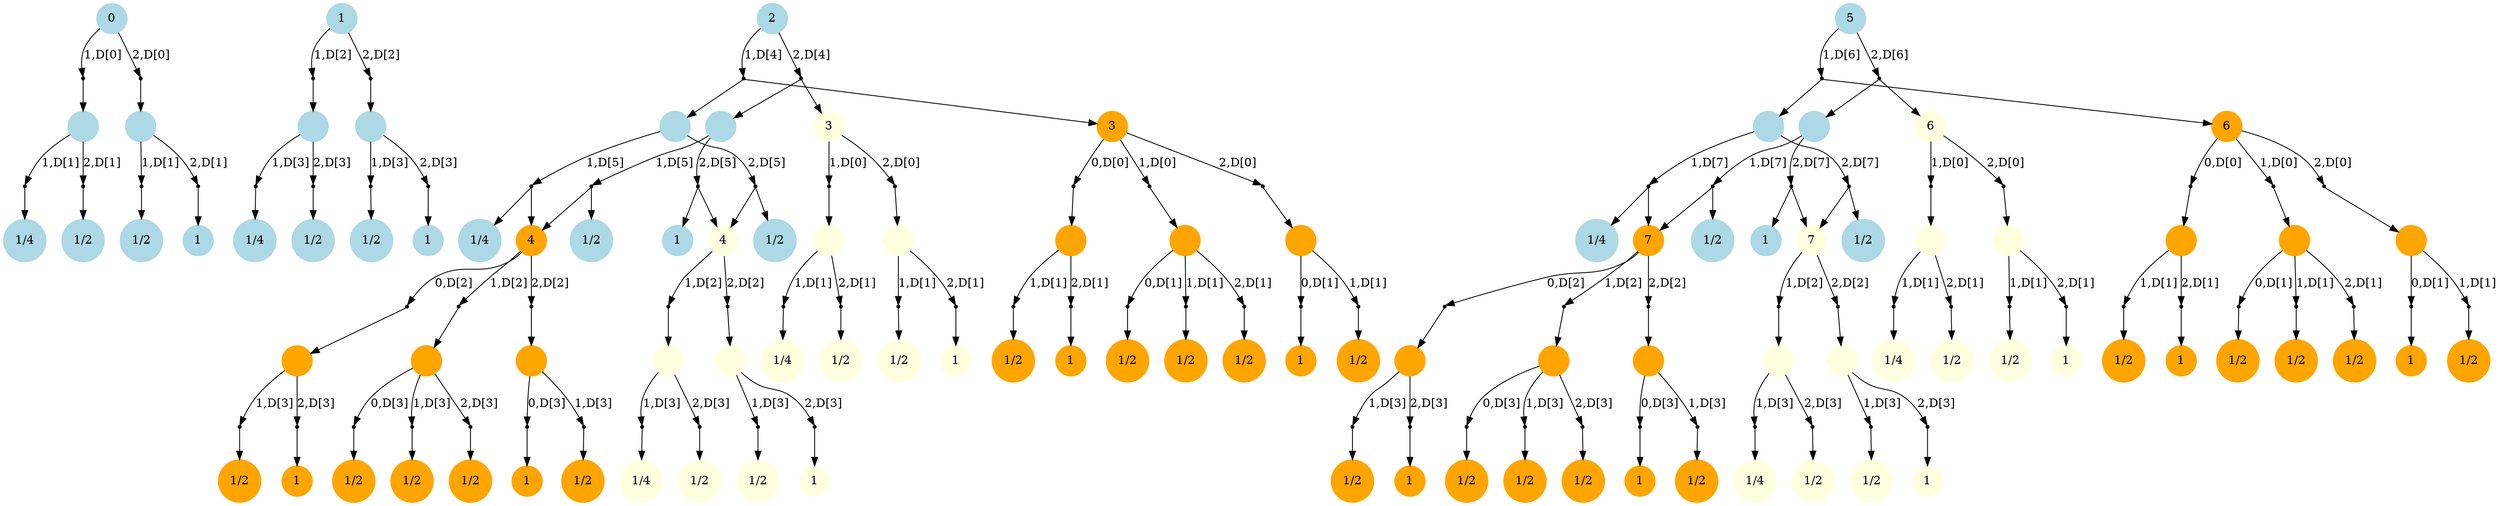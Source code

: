 // Pedigree Computation
digraph {
	subgraph n {
	color=lightgrey
		node [color=lightblue shape=circle style=filled]
		"0_A" [label=0]
		"0_B" [label=""]
		"0_C" [label=""]
		"0_D" [label="1/4"]
		"0_E" [label="1/2"]
		"0_F" [label="1/2"]
		"0_G" [label=1]
		node [color=black shape=point]
		"0_1*" [label=""]
		"0_2*" [label=""]
		"0_11" [label=""]
		"0_12" [label=""]
		"0_21" [label=""]
		"0_22" [label=""]
			"0_A" -> "0_1*" [label="1,D[0]"]
			"0_1*" -> "0_B"
			"0_A" -> "0_2*" [label="2,D[0]"]
			"0_2*" -> "0_C"
			"0_B" -> "0_11" [label="1,D[1]"]
			"0_11" -> "0_D"
			"0_B" -> "0_12" [label="2,D[1]"]
			"0_12" -> "0_E"
			"0_C" -> "0_21" [label="1,D[1]"]
			"0_21" -> "0_F"
			"0_C" -> "0_22" [label="2,D[1]"]
			"0_22" -> "0_G"
	}
	subgraph n {
	color=lightgrey
		node [color=lightblue shape=circle style=filled]
		"1_A" [label=1]
		"1_B" [label=""]
		"1_C" [label=""]
		"1_D" [label="1/4"]
		"1_E" [label="1/2"]
		"1_F" [label="1/2"]
		"1_G" [label=1]
		node [color=black shape=point]
		"1_1*" [label=""]
		"1_2*" [label=""]
		"1_11" [label=""]
		"1_12" [label=""]
		"1_21" [label=""]
		"1_22" [label=""]
			"1_A" -> "1_1*" [label="1,D[2]"]
			"1_1*" -> "1_B"
			"1_A" -> "1_2*" [label="2,D[2]"]
			"1_2*" -> "1_C"
			"1_B" -> "1_11" [label="1,D[3]"]
			"1_11" -> "1_D"
			"1_B" -> "1_12" [label="2,D[3]"]
			"1_12" -> "1_E"
			"1_C" -> "1_21" [label="1,D[3]"]
			"1_21" -> "1_F"
			"1_C" -> "1_22" [label="2,D[3]"]
			"1_22" -> "1_G"
	}
	subgraph n {
	color=lightgrey
		node [color=lightblue shape=circle style=filled]
		"2_A" [label=2]
		"2_B" [label=""]
		"2_C" [label=""]
		"2_D" [label="1/4"]
		"2_E" [label="1/2"]
		"2_F" [label="1/2"]
		"2_G" [label=1]
		node [color=black shape=point]
		"2_1*" [label=""]
		"2_2*" [label=""]
		"2_11" [label=""]
		"2_12" [label=""]
		"2_21" [label=""]
		"2_22" [label=""]
			"2_A" -> "2_1*" [label="1,D[4]"]
			"2_1*" -> "2_B"
			"2_A" -> "2_2*" [label="2,D[4]"]
			"2_2*" -> "2_C"
			"2_B" -> "2_11" [label="1,D[5]"]
			"2_11" -> "2_D"
			"2_B" -> "2_12" [label="2,D[5]"]
			"2_12" -> "2_E"
			"2_C" -> "2_21" [label="1,D[5]"]
			"2_21" -> "2_F"
			"2_C" -> "2_22" [label="2,D[5]"]
			"2_22" -> "2_G"
	}
	subgraph n {
		node [color=orange shape=circle style=filled]
		"3_1_A" [label=3]
		"3_1_B" [label=""]
		"3_1_C" [label=""]
		"3_1_D" [label=""]
		"3_1_E" [label="1/2"]
		"3_1_F" [label=1]
		"3_1_G" [label="1/2"]
		"3_1_H" [label="1/2"]
		"3_1_I" [label="1/2"]
		"3_1_J" [label=1]
		"3_1_K" [label="1/2"]
		node [color=black shape=point]
		"3_1_0*" [label=""]
		"3_1_1*" [label=""]
		"3_1_2*" [label=""]
		"3_1_01" [label=""]
		"3_1_02" [label=""]
		"3_1_10" [label=""]
		"3_1_11" [label=""]
		"3_1_12" [label=""]
		"3_1_20" [label=""]
		"3_1_21" [label=""]
			"3_1_A" -> "3_1_0*" [label="0,D[0]"]
			"3_1_0*" -> "3_1_B"
			"3_1_A" -> "3_1_1*" [label="1,D[0]"]
			"3_1_1*" -> "3_1_C"
			"3_1_A" -> "3_1_2*" [label="2,D[0]"]
			"3_1_2*" -> "3_1_D"
			"3_1_B" -> "3_1_01" [label="1,D[1]"]
			"3_1_01" -> "3_1_E"
			"3_1_B" -> "3_1_02" [label="2,D[1]"]
			"3_1_02" -> "3_1_F"
			"3_1_C" -> "3_1_10" [label="0,D[1]"]
			"3_1_10" -> "3_1_G"
			"3_1_C" -> "3_1_11" [label="1,D[1]"]
			"3_1_11" -> "3_1_H"
			"3_1_C" -> "3_1_12" [label="2,D[1]"]
			"3_1_12" -> "3_1_I"
			"3_1_D" -> "3_1_20" [label="0,D[1]"]
			"3_1_20" -> "3_1_J"
			"3_1_D" -> "3_1_21" [label="1,D[1]"]
			"3_1_21" -> "3_1_K"
	}
		"2_1*" -> "3_1_A"
	subgraph n {
		node [color=orange shape=circle style=filled]
		"4_1_A" [label=4]
		"4_1_B" [label=""]
		"4_1_C" [label=""]
		"4_1_D" [label=""]
		"4_1_E" [label="1/2"]
		"4_1_F" [label=1]
		"4_1_G" [label="1/2"]
		"4_1_H" [label="1/2"]
		"4_1_I" [label="1/2"]
		"4_1_J" [label=1]
		"4_1_K" [label="1/2"]
		node [color=black shape=point]
		"4_1_0*" [label=""]
		"4_1_1*" [label=""]
		"4_1_2*" [label=""]
		"4_1_01" [label=""]
		"4_1_02" [label=""]
		"4_1_10" [label=""]
		"4_1_11" [label=""]
		"4_1_12" [label=""]
		"4_1_20" [label=""]
		"4_1_21" [label=""]
			"4_1_A" -> "4_1_0*" [label="0,D[2]"]
			"4_1_0*" -> "4_1_B"
			"4_1_A" -> "4_1_1*" [label="1,D[2]"]
			"4_1_1*" -> "4_1_C"
			"4_1_A" -> "4_1_2*" [label="2,D[2]"]
			"4_1_2*" -> "4_1_D"
			"4_1_B" -> "4_1_01" [label="1,D[3]"]
			"4_1_01" -> "4_1_E"
			"4_1_B" -> "4_1_02" [label="2,D[3]"]
			"4_1_02" -> "4_1_F"
			"4_1_C" -> "4_1_10" [label="0,D[3]"]
			"4_1_10" -> "4_1_G"
			"4_1_C" -> "4_1_11" [label="1,D[3]"]
			"4_1_11" -> "4_1_H"
			"4_1_C" -> "4_1_12" [label="2,D[3]"]
			"4_1_12" -> "4_1_I"
			"4_1_D" -> "4_1_20" [label="0,D[3]"]
			"4_1_20" -> "4_1_J"
			"4_1_D" -> "4_1_21" [label="1,D[3]"]
			"4_1_21" -> "4_1_K"
	}
		"2_11" -> "4_1_A"
	subgraph n {
		node [color=lightyellow shape=circle style=filled]
		"3_2_A" [label=3]
		"3_2_B" [label=""]
		"3_2_C" [label=""]
		"3_2_D" [label="1/4"]
		"3_2_E" [label="1/2"]
		"3_2_F" [label="1/2"]
		"3_2_G" [label=1]
		node [color=black shape=point]
		"3_2_1*" [label=""]
		"3_2_2*" [label=""]
		"3_2_11" [label=""]
		"3_2_12" [label=""]
		"3_2_21" [label=""]
		"3_2_22" [label=""]
			"3_2_A" -> "3_2_1*" [label="1,D[0]"]
			"3_2_1*" -> "3_2_B"
			"3_2_A" -> "3_2_2*" [label="2,D[0]"]
			"3_2_2*" -> "3_2_C"
			"3_2_B" -> "3_2_11" [label="1,D[1]"]
			"3_2_11" -> "3_2_D"
			"3_2_B" -> "3_2_12" [label="2,D[1]"]
			"3_2_12" -> "3_2_E"
			"3_2_C" -> "3_2_21" [label="1,D[1]"]
			"3_2_21" -> "3_2_F"
			"3_2_C" -> "3_2_22" [label="2,D[1]"]
			"3_2_22" -> "3_2_G"
	}
		"2_2*" -> "3_2_A"
		"2_21" -> "4_1_A"
	subgraph n {
		node [color=lightyellow shape=circle style=filled]
		"4_2_A" [label=4]
		"4_2_B" [label=""]
		"4_2_C" [label=""]
		"4_2_D" [label="1/4"]
		"4_2_E" [label="1/2"]
		"4_2_F" [label="1/2"]
		"4_2_G" [label=1]
		node [color=black shape=point]
		"4_2_1*" [label=""]
		"4_2_2*" [label=""]
		"4_2_11" [label=""]
		"4_2_12" [label=""]
		"4_2_21" [label=""]
		"4_2_22" [label=""]
			"4_2_A" -> "4_2_1*" [label="1,D[2]"]
			"4_2_1*" -> "4_2_B"
			"4_2_A" -> "4_2_2*" [label="2,D[2]"]
			"4_2_2*" -> "4_2_C"
			"4_2_B" -> "4_2_11" [label="1,D[3]"]
			"4_2_11" -> "4_2_D"
			"4_2_B" -> "4_2_12" [label="2,D[3]"]
			"4_2_12" -> "4_2_E"
			"4_2_C" -> "4_2_21" [label="1,D[3]"]
			"4_2_21" -> "4_2_F"
			"4_2_C" -> "4_2_22" [label="2,D[3]"]
			"4_2_22" -> "4_2_G"
	}
		"2_12" -> "4_2_A"
		"2_22" -> "4_2_A"
	subgraph n {
	color=lightgrey
		node [color=lightblue shape=circle style=filled]
		"5_A" [label=5]
		"5_B" [label=""]
		"5_C" [label=""]
		"5_D" [label="1/4"]
		"5_E" [label="1/2"]
		"5_F" [label="1/2"]
		"5_G" [label=1]
		node [color=black shape=point]
		"5_1*" [label=""]
		"5_2*" [label=""]
		"5_11" [label=""]
		"5_12" [label=""]
		"5_21" [label=""]
		"5_22" [label=""]
			"5_A" -> "5_1*" [label="1,D[6]"]
			"5_1*" -> "5_B"
			"5_A" -> "5_2*" [label="2,D[6]"]
			"5_2*" -> "5_C"
			"5_B" -> "5_11" [label="1,D[7]"]
			"5_11" -> "5_D"
			"5_B" -> "5_12" [label="2,D[7]"]
			"5_12" -> "5_E"
			"5_C" -> "5_21" [label="1,D[7]"]
			"5_21" -> "5_F"
			"5_C" -> "5_22" [label="2,D[7]"]
			"5_22" -> "5_G"
	}
	subgraph n {
		node [color=orange shape=circle style=filled]
		"6_1_A" [label=6]
		"6_1_B" [label=""]
		"6_1_C" [label=""]
		"6_1_D" [label=""]
		"6_1_E" [label="1/2"]
		"6_1_F" [label=1]
		"6_1_G" [label="1/2"]
		"6_1_H" [label="1/2"]
		"6_1_I" [label="1/2"]
		"6_1_J" [label=1]
		"6_1_K" [label="1/2"]
		node [color=black shape=point]
		"6_1_0*" [label=""]
		"6_1_1*" [label=""]
		"6_1_2*" [label=""]
		"6_1_01" [label=""]
		"6_1_02" [label=""]
		"6_1_10" [label=""]
		"6_1_11" [label=""]
		"6_1_12" [label=""]
		"6_1_20" [label=""]
		"6_1_21" [label=""]
			"6_1_A" -> "6_1_0*" [label="0,D[0]"]
			"6_1_0*" -> "6_1_B"
			"6_1_A" -> "6_1_1*" [label="1,D[0]"]
			"6_1_1*" -> "6_1_C"
			"6_1_A" -> "6_1_2*" [label="2,D[0]"]
			"6_1_2*" -> "6_1_D"
			"6_1_B" -> "6_1_01" [label="1,D[1]"]
			"6_1_01" -> "6_1_E"
			"6_1_B" -> "6_1_02" [label="2,D[1]"]
			"6_1_02" -> "6_1_F"
			"6_1_C" -> "6_1_10" [label="0,D[1]"]
			"6_1_10" -> "6_1_G"
			"6_1_C" -> "6_1_11" [label="1,D[1]"]
			"6_1_11" -> "6_1_H"
			"6_1_C" -> "6_1_12" [label="2,D[1]"]
			"6_1_12" -> "6_1_I"
			"6_1_D" -> "6_1_20" [label="0,D[1]"]
			"6_1_20" -> "6_1_J"
			"6_1_D" -> "6_1_21" [label="1,D[1]"]
			"6_1_21" -> "6_1_K"
	}
		"5_1*" -> "6_1_A"
	subgraph n {
		node [color=orange shape=circle style=filled]
		"7_1_A" [label=7]
		"7_1_B" [label=""]
		"7_1_C" [label=""]
		"7_1_D" [label=""]
		"7_1_E" [label="1/2"]
		"7_1_F" [label=1]
		"7_1_G" [label="1/2"]
		"7_1_H" [label="1/2"]
		"7_1_I" [label="1/2"]
		"7_1_J" [label=1]
		"7_1_K" [label="1/2"]
		node [color=black shape=point]
		"7_1_0*" [label=""]
		"7_1_1*" [label=""]
		"7_1_2*" [label=""]
		"7_1_01" [label=""]
		"7_1_02" [label=""]
		"7_1_10" [label=""]
		"7_1_11" [label=""]
		"7_1_12" [label=""]
		"7_1_20" [label=""]
		"7_1_21" [label=""]
			"7_1_A" -> "7_1_0*" [label="0,D[2]"]
			"7_1_0*" -> "7_1_B"
			"7_1_A" -> "7_1_1*" [label="1,D[2]"]
			"7_1_1*" -> "7_1_C"
			"7_1_A" -> "7_1_2*" [label="2,D[2]"]
			"7_1_2*" -> "7_1_D"
			"7_1_B" -> "7_1_01" [label="1,D[3]"]
			"7_1_01" -> "7_1_E"
			"7_1_B" -> "7_1_02" [label="2,D[3]"]
			"7_1_02" -> "7_1_F"
			"7_1_C" -> "7_1_10" [label="0,D[3]"]
			"7_1_10" -> "7_1_G"
			"7_1_C" -> "7_1_11" [label="1,D[3]"]
			"7_1_11" -> "7_1_H"
			"7_1_C" -> "7_1_12" [label="2,D[3]"]
			"7_1_12" -> "7_1_I"
			"7_1_D" -> "7_1_20" [label="0,D[3]"]
			"7_1_20" -> "7_1_J"
			"7_1_D" -> "7_1_21" [label="1,D[3]"]
			"7_1_21" -> "7_1_K"
	}
		"5_11" -> "7_1_A"
	subgraph n {
		node [color=lightyellow shape=circle style=filled]
		"6_2_A" [label=6]
		"6_2_B" [label=""]
		"6_2_C" [label=""]
		"6_2_D" [label="1/4"]
		"6_2_E" [label="1/2"]
		"6_2_F" [label="1/2"]
		"6_2_G" [label=1]
		node [color=black shape=point]
		"6_2_1*" [label=""]
		"6_2_2*" [label=""]
		"6_2_11" [label=""]
		"6_2_12" [label=""]
		"6_2_21" [label=""]
		"6_2_22" [label=""]
			"6_2_A" -> "6_2_1*" [label="1,D[0]"]
			"6_2_1*" -> "6_2_B"
			"6_2_A" -> "6_2_2*" [label="2,D[0]"]
			"6_2_2*" -> "6_2_C"
			"6_2_B" -> "6_2_11" [label="1,D[1]"]
			"6_2_11" -> "6_2_D"
			"6_2_B" -> "6_2_12" [label="2,D[1]"]
			"6_2_12" -> "6_2_E"
			"6_2_C" -> "6_2_21" [label="1,D[1]"]
			"6_2_21" -> "6_2_F"
			"6_2_C" -> "6_2_22" [label="2,D[1]"]
			"6_2_22" -> "6_2_G"
	}
		"5_2*" -> "6_2_A"
		"5_21" -> "7_1_A"
	subgraph n {
		node [color=lightyellow shape=circle style=filled]
		"7_2_A" [label=7]
		"7_2_B" [label=""]
		"7_2_C" [label=""]
		"7_2_D" [label="1/4"]
		"7_2_E" [label="1/2"]
		"7_2_F" [label="1/2"]
		"7_2_G" [label=1]
		node [color=black shape=point]
		"7_2_1*" [label=""]
		"7_2_2*" [label=""]
		"7_2_11" [label=""]
		"7_2_12" [label=""]
		"7_2_21" [label=""]
		"7_2_22" [label=""]
			"7_2_A" -> "7_2_1*" [label="1,D[2]"]
			"7_2_1*" -> "7_2_B"
			"7_2_A" -> "7_2_2*" [label="2,D[2]"]
			"7_2_2*" -> "7_2_C"
			"7_2_B" -> "7_2_11" [label="1,D[3]"]
			"7_2_11" -> "7_2_D"
			"7_2_B" -> "7_2_12" [label="2,D[3]"]
			"7_2_12" -> "7_2_E"
			"7_2_C" -> "7_2_21" [label="1,D[3]"]
			"7_2_21" -> "7_2_F"
			"7_2_C" -> "7_2_22" [label="2,D[3]"]
			"7_2_22" -> "7_2_G"
	}
		"5_12" -> "7_2_A"
		"5_22" -> "7_2_A"
}